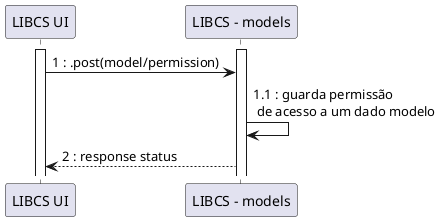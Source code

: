 @startuml
participant "LIBCS UI" as UI
participant "LIBCS - models" as API

activate UI
activate API
UI -> API : 1 : .post(model/permission)
API -> API : 1.1 : guarda permissão \n de acesso a um dado modelo
API --> UI : 2 : response status

@enduml